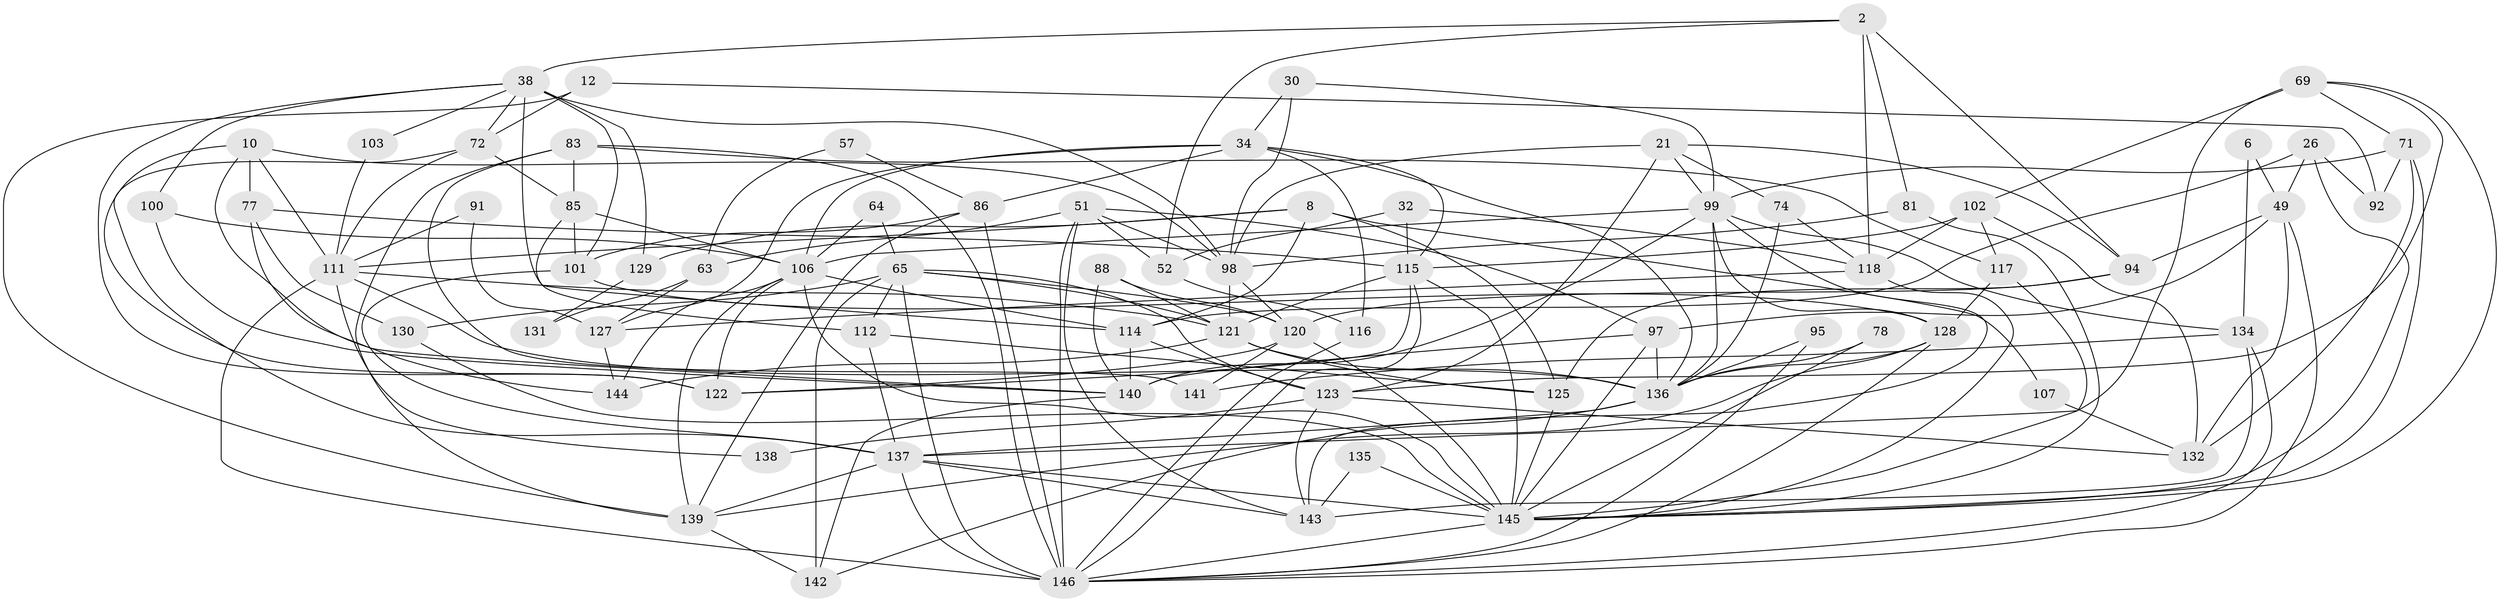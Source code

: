 // original degree distribution, {3: 0.2876712328767123, 5: 0.15753424657534246, 4: 0.23972602739726026, 2: 0.1506849315068493, 6: 0.1095890410958904, 10: 0.00684931506849315, 8: 0.0136986301369863, 7: 0.0273972602739726, 9: 0.00684931506849315}
// Generated by graph-tools (version 1.1) at 2025/55/03/04/25 21:55:23]
// undirected, 73 vertices, 187 edges
graph export_dot {
graph [start="1"]
  node [color=gray90,style=filled];
  2;
  6;
  8;
  10;
  12;
  21 [super="+14"];
  26;
  30;
  32;
  34 [super="+15"];
  38;
  49 [super="+47"];
  51 [super="+19+22+39"];
  52 [super="+17"];
  57;
  63;
  64;
  65 [super="+46"];
  69 [super="+40"];
  71 [super="+50+62"];
  72 [super="+28"];
  74;
  77;
  78;
  81 [super="+9"];
  83;
  85 [super="+41"];
  86 [super="+7"];
  88 [super="+33"];
  91;
  92 [super="+58"];
  94;
  95;
  97;
  98;
  99 [super="+25+93"];
  100;
  101 [super="+20"];
  102;
  103;
  106 [super="+68+67+90"];
  107;
  111 [super="+105"];
  112;
  114 [super="+75"];
  115 [super="+70"];
  116;
  117;
  118;
  120 [super="+84+87+76"];
  121 [super="+27"];
  122 [super="+3"];
  123 [super="+1+104"];
  125 [super="+45"];
  127 [super="+110"];
  128 [super="+96+113"];
  129;
  130;
  131;
  132;
  134;
  135;
  136 [super="+53+124"];
  137 [super="+133+31"];
  138;
  139 [super="+16+44"];
  140 [super="+126"];
  141;
  142 [super="+82"];
  143 [super="+108+109"];
  144 [super="+11"];
  145 [super="+5+24+29+66+119"];
  146 [super="+80"];
  2 -- 118;
  2 -- 38;
  2 -- 94;
  2 -- 81;
  2 -- 52;
  6 -- 134;
  6 -- 49;
  8 -- 125 [weight=2];
  8 -- 107;
  8 -- 114;
  8 -- 129;
  8 -- 111;
  10 -- 77;
  10 -- 98;
  10 -- 122;
  10 -- 140;
  10 -- 111;
  12 -- 92 [weight=2];
  12 -- 139 [weight=2];
  12 -- 72;
  21 -- 98;
  21 -- 99;
  21 -- 74;
  21 -- 123;
  21 -- 94;
  26 -- 92;
  26 -- 49;
  26 -- 114;
  26 -- 145;
  30 -- 98;
  30 -- 34;
  30 -- 99;
  32 -- 52;
  32 -- 115;
  32 -- 118;
  34 -- 115 [weight=2];
  34 -- 116;
  34 -- 106;
  34 -- 127;
  34 -- 136;
  34 -- 86;
  38 -- 98;
  38 -- 114 [weight=2];
  38 -- 100;
  38 -- 103;
  38 -- 129;
  38 -- 122;
  38 -- 72;
  38 -- 101;
  49 -- 94 [weight=2];
  49 -- 97;
  49 -- 132;
  49 -- 146 [weight=2];
  51 -- 98;
  51 -- 52 [weight=2];
  51 -- 143;
  51 -- 97;
  51 -- 63;
  51 -- 146;
  52 -- 116;
  57 -- 63;
  57 -- 86;
  63 -- 131;
  63 -- 127;
  64 -- 65;
  64 -- 106;
  65 -- 142 [weight=2];
  65 -- 130;
  65 -- 112;
  65 -- 121;
  65 -- 123 [weight=3];
  65 -- 120;
  65 -- 146;
  69 -- 102 [weight=2];
  69 -- 137;
  69 -- 71;
  69 -- 123;
  69 -- 145;
  71 -- 132;
  71 -- 92 [weight=2];
  71 -- 99;
  71 -- 145;
  72 -- 85;
  72 -- 137;
  72 -- 111;
  74 -- 118;
  74 -- 136;
  77 -- 115;
  77 -- 130;
  77 -- 144;
  78 -- 136;
  78 -- 145;
  81 -- 98;
  81 -- 145;
  83 -- 139 [weight=2];
  83 -- 141;
  83 -- 117;
  83 -- 85;
  83 -- 146;
  85 -- 112;
  85 -- 101;
  85 -- 106;
  86 -- 139;
  86 -- 146 [weight=2];
  86 -- 101;
  88 -- 140;
  88 -- 121;
  88 -- 120;
  91 -- 127;
  91 -- 111;
  94 -- 125;
  94 -- 120 [weight=2];
  95 -- 136;
  95 -- 146;
  97 -- 140;
  97 -- 136;
  97 -- 145;
  98 -- 121 [weight=2];
  98 -- 120;
  99 -- 134;
  99 -- 128 [weight=2];
  99 -- 106 [weight=2];
  99 -- 140 [weight=2];
  99 -- 143 [weight=2];
  99 -- 136;
  100 -- 106;
  100 -- 140;
  101 -- 128 [weight=2];
  101 -- 137;
  102 -- 132;
  102 -- 118;
  102 -- 115;
  102 -- 117;
  103 -- 111;
  106 -- 114;
  106 -- 139;
  106 -- 144;
  106 -- 145 [weight=4];
  106 -- 122;
  107 -- 132;
  111 -- 136;
  111 -- 146 [weight=2];
  111 -- 138;
  111 -- 121;
  112 -- 125;
  112 -- 137;
  114 -- 140;
  114 -- 123;
  115 -- 121;
  115 -- 146 [weight=2];
  115 -- 122;
  115 -- 145;
  116 -- 146;
  117 -- 145;
  117 -- 128;
  118 -- 127 [weight=2];
  118 -- 145;
  120 -- 122;
  120 -- 141;
  120 -- 145;
  121 -- 125;
  121 -- 144;
  121 -- 136;
  123 -- 138;
  123 -- 132;
  123 -- 143;
  125 -- 145;
  127 -- 144;
  128 -- 136 [weight=2];
  128 -- 139;
  128 -- 146;
  129 -- 131;
  130 -- 145;
  134 -- 141;
  134 -- 143 [weight=2];
  134 -- 146;
  135 -- 143;
  135 -- 145;
  136 -- 137;
  136 -- 142;
  137 -- 143;
  137 -- 146 [weight=2];
  137 -- 139;
  137 -- 145;
  139 -- 142 [weight=2];
  140 -- 142;
  145 -- 146;
}

